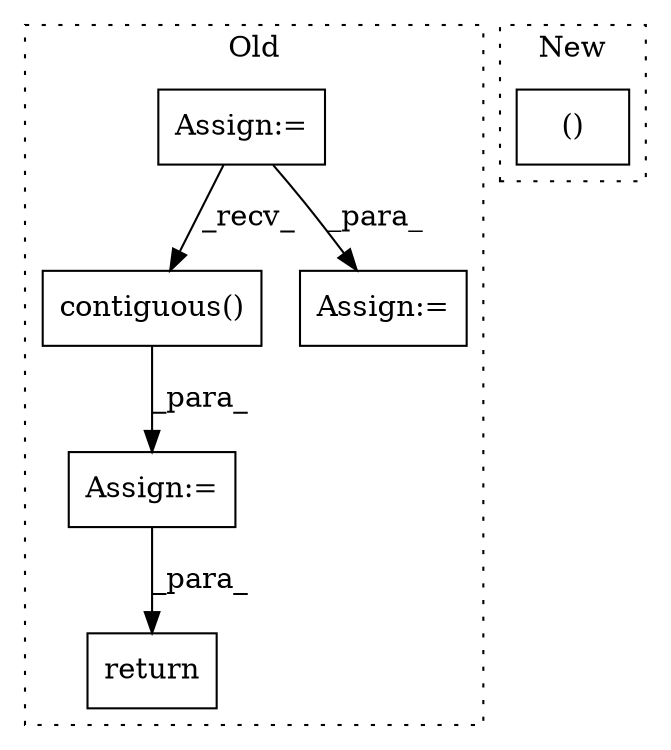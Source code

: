digraph G {
subgraph cluster0 {
1 [label="contiguous()" a="75" s="606" l="72" shape="box"];
3 [label="Assign:=" a="68" s="603" l="3" shape="box"];
4 [label="Assign:=" a="68" s="396" l="3" shape="box"];
5 [label="Assign:=" a="68" s="584" l="3" shape="box"];
6 [label="return" a="93" s="722" l="7" shape="box"];
label = "Old";
style="dotted";
}
subgraph cluster1 {
2 [label="()" a="54" s="432" l="9" shape="box"];
label = "New";
style="dotted";
}
1 -> 3 [label="_para_"];
3 -> 6 [label="_para_"];
4 -> 1 [label="_recv_"];
4 -> 5 [label="_para_"];
}